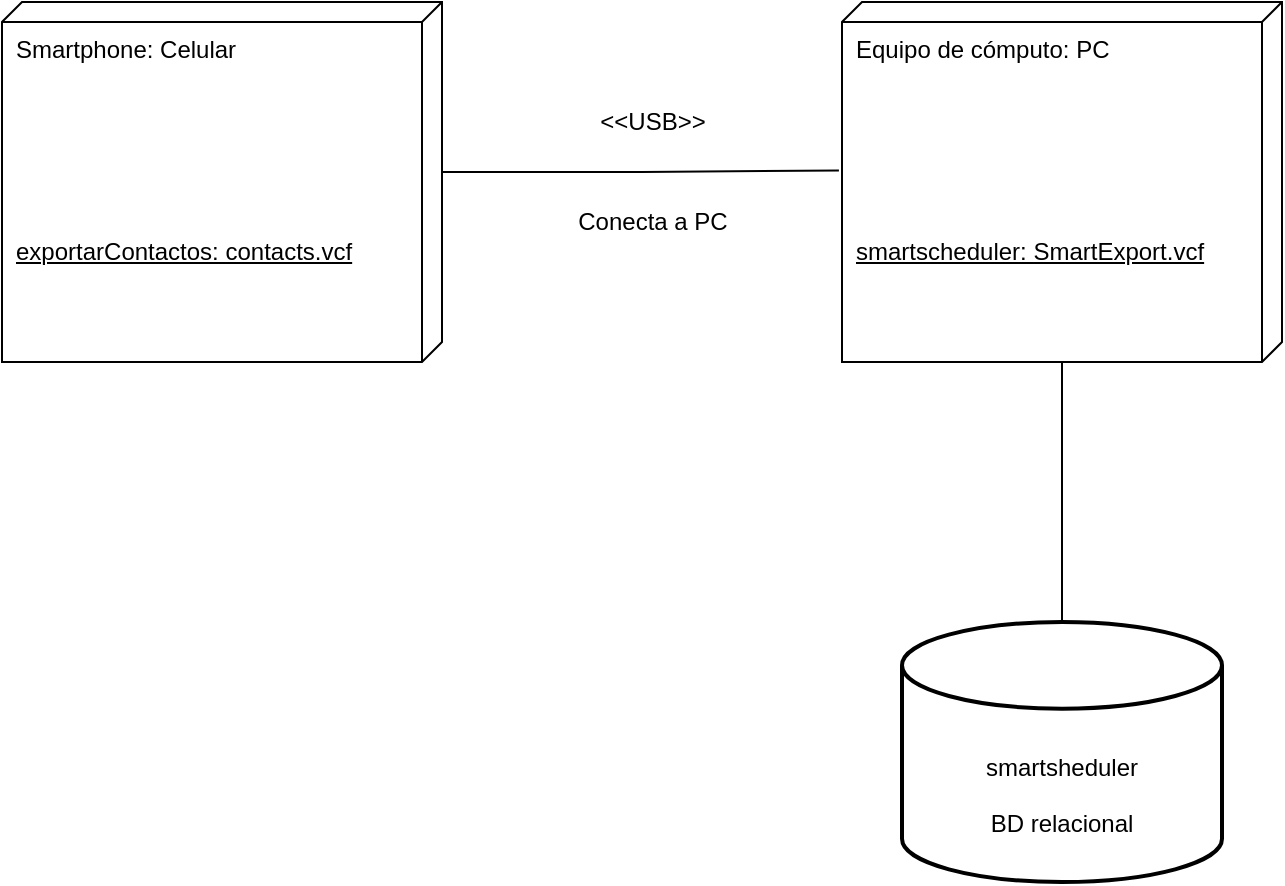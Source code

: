 <mxfile>
    <diagram id="VbGlob7SwFepJWRl7idt" name="Página-1">
        <mxGraphModel dx="1165" dy="676" grid="1" gridSize="10" guides="1" tooltips="1" connect="1" arrows="1" fold="1" page="1" pageScale="1" pageWidth="1600" pageHeight="1200" background="#ffffff" math="0" shadow="0">
            <root>
                <mxCell id="0"/>
                <mxCell id="1" parent="0"/>
                <mxCell id="13" style="edgeStyle=orthogonalEdgeStyle;rounded=0;orthogonalLoop=1;jettySize=auto;html=1;entryX=0.5;entryY=0;entryDx=0;entryDy=0;entryPerimeter=0;fontColor=#000000;endArrow=none;endFill=0;strokeColor=#000000;" edge="1" parent="1" source="2" target="6">
                    <mxGeometry relative="1" as="geometry"/>
                </mxCell>
                <mxCell id="2" value="Equipo de cómputo: PC&lt;br&gt;&lt;br&gt;&lt;br&gt;&lt;br&gt;&lt;br&gt;&lt;br&gt;&lt;br&gt;&lt;span style=&quot;text-align: center&quot;&gt;&lt;u&gt;smartscheduler: SmartExport.vcf&lt;/u&gt;&lt;/span&gt;" style="verticalAlign=top;align=left;shape=cube;size=10;direction=south;fontStyle=0;html=1;boundedLbl=1;spacingLeft=5;fillColor=#FFFFFF;strokeColor=#000000;fontColor=#000000;" vertex="1" parent="1">
                    <mxGeometry x="550" y="100" width="220" height="180" as="geometry"/>
                </mxCell>
                <mxCell id="7" style="edgeStyle=orthogonalEdgeStyle;rounded=0;orthogonalLoop=1;jettySize=auto;html=1;exitX=0;exitY=0;exitDx=85;exitDy=0;exitPerimeter=0;entryX=0.468;entryY=1.007;entryDx=0;entryDy=0;entryPerimeter=0;fontColor=#000000;strokeColor=#000000;endArrow=none;endFill=0;" edge="1" parent="1" source="4" target="2">
                    <mxGeometry relative="1" as="geometry"/>
                </mxCell>
                <mxCell id="4" value="Smartphone: Celular&lt;br&gt;&lt;br&gt;&lt;span style=&quot;text-align: center&quot;&gt;&lt;br&gt;&lt;br&gt;&lt;br&gt;&lt;br&gt;&lt;br&gt;&lt;u&gt;exportarContactos: contacts.vcf&lt;/u&gt;&lt;/span&gt;" style="verticalAlign=top;align=left;shape=cube;size=10;direction=south;fontStyle=0;html=1;boundedLbl=1;spacingLeft=5;fillColor=#FFFFFF;strokeColor=#000000;fontColor=#000000;" vertex="1" parent="1">
                    <mxGeometry x="130" y="100" width="220" height="180" as="geometry"/>
                </mxCell>
                <mxCell id="6" value="&lt;br&gt;&lt;br&gt;&lt;br&gt;smartsheduler&lt;br&gt;&lt;br&gt;BD relacional" style="strokeWidth=2;html=1;shape=mxgraph.flowchart.database;whiteSpace=wrap;fontColor=#000000;fillColor=#FFFFFF;strokeColor=#000000;" vertex="1" parent="1">
                    <mxGeometry x="580" y="410" width="160" height="130" as="geometry"/>
                </mxCell>
                <mxCell id="9" value="Conecta a PC" style="text;html=1;align=center;verticalAlign=middle;resizable=0;points=[];autosize=1;strokeColor=none;fontColor=#000000;" vertex="1" parent="1">
                    <mxGeometry x="410" y="200" width="90" height="20" as="geometry"/>
                </mxCell>
                <mxCell id="10" value="&amp;lt;&amp;lt;USB&amp;gt;&amp;gt;" style="text;html=1;align=center;verticalAlign=middle;resizable=0;points=[];autosize=1;strokeColor=none;fontColor=#000000;" vertex="1" parent="1">
                    <mxGeometry x="420" y="150" width="70" height="20" as="geometry"/>
                </mxCell>
            </root>
        </mxGraphModel>
    </diagram>
</mxfile>